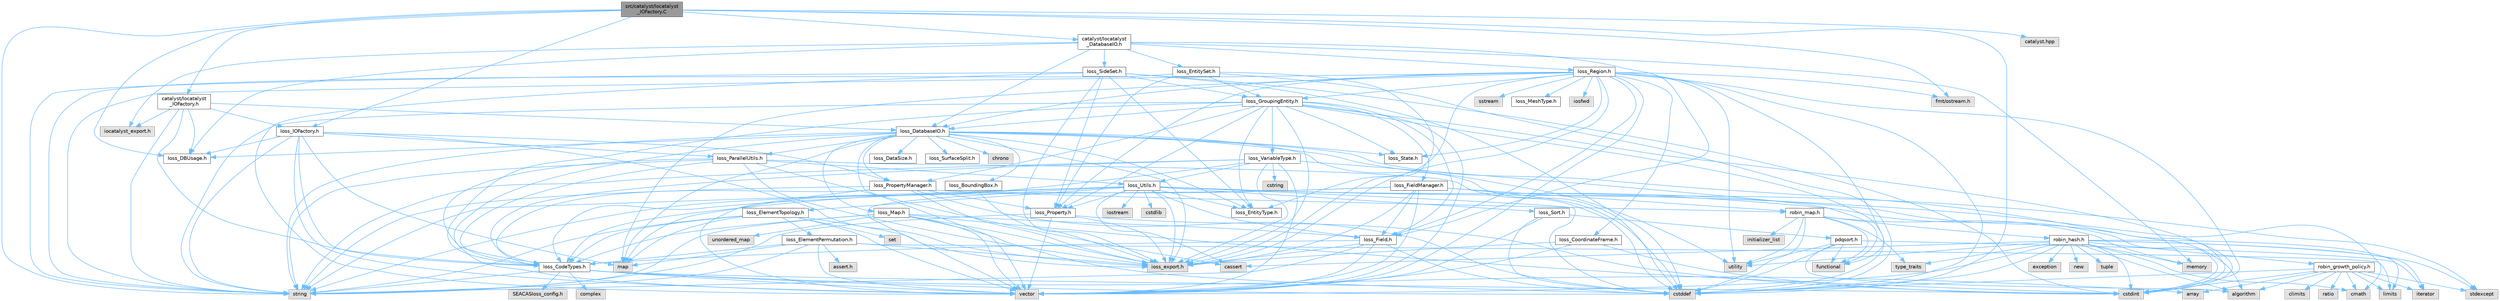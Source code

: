 digraph "src/catalyst/Iocatalyst_IOFactory.C"
{
 // INTERACTIVE_SVG=YES
 // LATEX_PDF_SIZE
  bgcolor="transparent";
  edge [fontname=Helvetica,fontsize=10,labelfontname=Helvetica,labelfontsize=10];
  node [fontname=Helvetica,fontsize=10,shape=box,height=0.2,width=0.4];
  Node1 [id="Node000001",label="src/catalyst/Iocatalyst\l_IOFactory.C",height=0.2,width=0.4,color="gray40", fillcolor="grey60", style="filled", fontcolor="black",tooltip=" "];
  Node1 -> Node2 [id="edge1_Node000001_Node000002",color="steelblue1",style="solid",tooltip=" "];
  Node2 [id="Node000002",label="Ioss_DBUsage.h",height=0.2,width=0.4,color="grey40", fillcolor="white", style="filled",URL="$Ioss__DBUsage_8h.html",tooltip=" "];
  Node1 -> Node3 [id="edge2_Node000001_Node000003",color="steelblue1",style="solid",tooltip=" "];
  Node3 [id="Node000003",label="Ioss_IOFactory.h",height=0.2,width=0.4,color="grey40", fillcolor="white", style="filled",URL="$Ioss__IOFactory_8h.html",tooltip=" "];
  Node3 -> Node4 [id="edge3_Node000003_Node000004",color="steelblue1",style="solid",tooltip=" "];
  Node4 [id="Node000004",label="ioss_export.h",height=0.2,width=0.4,color="grey60", fillcolor="#E0E0E0", style="filled",tooltip=" "];
  Node3 -> Node5 [id="edge4_Node000003_Node000005",color="steelblue1",style="solid",tooltip=" "];
  Node5 [id="Node000005",label="Ioss_CodeTypes.h",height=0.2,width=0.4,color="grey40", fillcolor="white", style="filled",URL="$Ioss__CodeTypes_8h.html",tooltip=" "];
  Node5 -> Node6 [id="edge5_Node000005_Node000006",color="steelblue1",style="solid",tooltip=" "];
  Node6 [id="Node000006",label="array",height=0.2,width=0.4,color="grey60", fillcolor="#E0E0E0", style="filled",tooltip=" "];
  Node5 -> Node7 [id="edge6_Node000005_Node000007",color="steelblue1",style="solid",tooltip=" "];
  Node7 [id="Node000007",label="cstddef",height=0.2,width=0.4,color="grey60", fillcolor="#E0E0E0", style="filled",tooltip=" "];
  Node5 -> Node8 [id="edge7_Node000005_Node000008",color="steelblue1",style="solid",tooltip=" "];
  Node8 [id="Node000008",label="cstdint",height=0.2,width=0.4,color="grey60", fillcolor="#E0E0E0", style="filled",tooltip=" "];
  Node5 -> Node9 [id="edge8_Node000005_Node000009",color="steelblue1",style="solid",tooltip=" "];
  Node9 [id="Node000009",label="string",height=0.2,width=0.4,color="grey60", fillcolor="#E0E0E0", style="filled",tooltip=" "];
  Node5 -> Node10 [id="edge9_Node000005_Node000010",color="steelblue1",style="solid",tooltip=" "];
  Node10 [id="Node000010",label="vector",height=0.2,width=0.4,color="grey60", fillcolor="#E0E0E0", style="filled",tooltip=" "];
  Node5 -> Node11 [id="edge10_Node000005_Node000011",color="steelblue1",style="solid",tooltip=" "];
  Node11 [id="Node000011",label="SEACASIoss_config.h",height=0.2,width=0.4,color="grey60", fillcolor="#E0E0E0", style="filled",tooltip=" "];
  Node5 -> Node12 [id="edge11_Node000005_Node000012",color="steelblue1",style="solid",tooltip=" "];
  Node12 [id="Node000012",label="complex",height=0.2,width=0.4,color="grey60", fillcolor="#E0E0E0", style="filled",tooltip=" "];
  Node3 -> Node9 [id="edge12_Node000003_Node000009",color="steelblue1",style="solid",tooltip=" "];
  Node3 -> Node2 [id="edge13_Node000003_Node000002",color="steelblue1",style="solid",tooltip=" "];
  Node3 -> Node13 [id="edge14_Node000003_Node000013",color="steelblue1",style="solid",tooltip=" "];
  Node13 [id="Node000013",label="Ioss_ParallelUtils.h",height=0.2,width=0.4,color="grey40", fillcolor="white", style="filled",URL="$Ioss__ParallelUtils_8h.html",tooltip=" "];
  Node13 -> Node4 [id="edge15_Node000013_Node000004",color="steelblue1",style="solid",tooltip=" "];
  Node13 -> Node5 [id="edge16_Node000013_Node000005",color="steelblue1",style="solid",tooltip=" "];
  Node13 -> Node14 [id="edge17_Node000013_Node000014",color="steelblue1",style="solid",tooltip=" "];
  Node14 [id="Node000014",label="Ioss_Utils.h",height=0.2,width=0.4,color="grey40", fillcolor="white", style="filled",URL="$Ioss__Utils_8h.html",tooltip=" "];
  Node14 -> Node4 [id="edge18_Node000014_Node000004",color="steelblue1",style="solid",tooltip=" "];
  Node14 -> Node5 [id="edge19_Node000014_Node000005",color="steelblue1",style="solid",tooltip=" "];
  Node14 -> Node15 [id="edge20_Node000014_Node000015",color="steelblue1",style="solid",tooltip=" "];
  Node15 [id="Node000015",label="Ioss_ElementTopology.h",height=0.2,width=0.4,color="grey40", fillcolor="white", style="filled",URL="$Ioss__ElementTopology_8h.html",tooltip=" "];
  Node15 -> Node4 [id="edge21_Node000015_Node000004",color="steelblue1",style="solid",tooltip=" "];
  Node15 -> Node5 [id="edge22_Node000015_Node000005",color="steelblue1",style="solid",tooltip=" "];
  Node15 -> Node16 [id="edge23_Node000015_Node000016",color="steelblue1",style="solid",tooltip=" "];
  Node16 [id="Node000016",label="Ioss_ElementPermutation.h",height=0.2,width=0.4,color="grey40", fillcolor="white", style="filled",URL="$Ioss__ElementPermutation_8h.html",tooltip=" "];
  Node16 -> Node4 [id="edge24_Node000016_Node000004",color="steelblue1",style="solid",tooltip=" "];
  Node16 -> Node5 [id="edge25_Node000016_Node000005",color="steelblue1",style="solid",tooltip=" "];
  Node16 -> Node17 [id="edge26_Node000016_Node000017",color="steelblue1",style="solid",tooltip=" "];
  Node17 [id="Node000017",label="assert.h",height=0.2,width=0.4,color="grey60", fillcolor="#E0E0E0", style="filled",tooltip=" "];
  Node16 -> Node18 [id="edge27_Node000016_Node000018",color="steelblue1",style="solid",tooltip=" "];
  Node18 [id="Node000018",label="limits",height=0.2,width=0.4,color="grey60", fillcolor="#E0E0E0", style="filled",tooltip=" "];
  Node16 -> Node19 [id="edge28_Node000016_Node000019",color="steelblue1",style="solid",tooltip=" "];
  Node19 [id="Node000019",label="map",height=0.2,width=0.4,color="grey60", fillcolor="#E0E0E0", style="filled",tooltip=" "];
  Node16 -> Node9 [id="edge29_Node000016_Node000009",color="steelblue1",style="solid",tooltip=" "];
  Node16 -> Node10 [id="edge30_Node000016_Node000010",color="steelblue1",style="solid",tooltip=" "];
  Node15 -> Node19 [id="edge31_Node000015_Node000019",color="steelblue1",style="solid",tooltip=" "];
  Node15 -> Node20 [id="edge32_Node000015_Node000020",color="steelblue1",style="solid",tooltip=" "];
  Node20 [id="Node000020",label="set",height=0.2,width=0.4,color="grey60", fillcolor="#E0E0E0", style="filled",tooltip=" "];
  Node15 -> Node9 [id="edge33_Node000015_Node000009",color="steelblue1",style="solid",tooltip=" "];
  Node15 -> Node10 [id="edge34_Node000015_Node000010",color="steelblue1",style="solid",tooltip=" "];
  Node14 -> Node21 [id="edge35_Node000014_Node000021",color="steelblue1",style="solid",tooltip=" "];
  Node21 [id="Node000021",label="Ioss_EntityType.h",height=0.2,width=0.4,color="grey40", fillcolor="white", style="filled",URL="$Ioss__EntityType_8h.html",tooltip=" "];
  Node14 -> Node22 [id="edge36_Node000014_Node000022",color="steelblue1",style="solid",tooltip=" "];
  Node22 [id="Node000022",label="Ioss_Field.h",height=0.2,width=0.4,color="grey40", fillcolor="white", style="filled",URL="$Ioss__Field_8h.html",tooltip=" "];
  Node22 -> Node4 [id="edge37_Node000022_Node000004",color="steelblue1",style="solid",tooltip=" "];
  Node22 -> Node5 [id="edge38_Node000022_Node000005",color="steelblue1",style="solid",tooltip=" "];
  Node22 -> Node7 [id="edge39_Node000022_Node000007",color="steelblue1",style="solid",tooltip=" "];
  Node22 -> Node9 [id="edge40_Node000022_Node000009",color="steelblue1",style="solid",tooltip=" "];
  Node22 -> Node10 [id="edge41_Node000022_Node000010",color="steelblue1",style="solid",tooltip=" "];
  Node14 -> Node23 [id="edge42_Node000014_Node000023",color="steelblue1",style="solid",tooltip=" "];
  Node23 [id="Node000023",label="Ioss_Property.h",height=0.2,width=0.4,color="grey40", fillcolor="white", style="filled",URL="$Ioss__Property_8h.html",tooltip=" "];
  Node23 -> Node4 [id="edge43_Node000023_Node000004",color="steelblue1",style="solid",tooltip=" "];
  Node23 -> Node8 [id="edge44_Node000023_Node000008",color="steelblue1",style="solid",tooltip=" "];
  Node23 -> Node9 [id="edge45_Node000023_Node000009",color="steelblue1",style="solid",tooltip=" "];
  Node23 -> Node10 [id="edge46_Node000023_Node000010",color="steelblue1",style="solid",tooltip=" "];
  Node14 -> Node24 [id="edge47_Node000014_Node000024",color="steelblue1",style="solid",tooltip=" "];
  Node24 [id="Node000024",label="Ioss_Sort.h",height=0.2,width=0.4,color="grey40", fillcolor="white", style="filled",URL="$Ioss__Sort_8h.html",tooltip=" "];
  Node24 -> Node25 [id="edge48_Node000024_Node000025",color="steelblue1",style="solid",tooltip=" "];
  Node25 [id="Node000025",label="pdqsort.h",height=0.2,width=0.4,color="grey40", fillcolor="white", style="filled",URL="$pdqsort_8h.html",tooltip=" "];
  Node25 -> Node26 [id="edge49_Node000025_Node000026",color="steelblue1",style="solid",tooltip=" "];
  Node26 [id="Node000026",label="algorithm",height=0.2,width=0.4,color="grey60", fillcolor="#E0E0E0", style="filled",tooltip=" "];
  Node25 -> Node7 [id="edge50_Node000025_Node000007",color="steelblue1",style="solid",tooltip=" "];
  Node25 -> Node27 [id="edge51_Node000025_Node000027",color="steelblue1",style="solid",tooltip=" "];
  Node27 [id="Node000027",label="functional",height=0.2,width=0.4,color="grey60", fillcolor="#E0E0E0", style="filled",tooltip=" "];
  Node25 -> Node28 [id="edge52_Node000025_Node000028",color="steelblue1",style="solid",tooltip=" "];
  Node28 [id="Node000028",label="iterator",height=0.2,width=0.4,color="grey60", fillcolor="#E0E0E0", style="filled",tooltip=" "];
  Node25 -> Node29 [id="edge53_Node000025_Node000029",color="steelblue1",style="solid",tooltip=" "];
  Node29 [id="Node000029",label="utility",height=0.2,width=0.4,color="grey60", fillcolor="#E0E0E0", style="filled",tooltip=" "];
  Node24 -> Node7 [id="edge54_Node000024_Node000007",color="steelblue1",style="solid",tooltip=" "];
  Node24 -> Node10 [id="edge55_Node000024_Node000010",color="steelblue1",style="solid",tooltip=" "];
  Node14 -> Node26 [id="edge56_Node000014_Node000026",color="steelblue1",style="solid",tooltip=" "];
  Node14 -> Node30 [id="edge57_Node000014_Node000030",color="steelblue1",style="solid",tooltip=" "];
  Node30 [id="Node000030",label="cassert",height=0.2,width=0.4,color="grey60", fillcolor="#E0E0E0", style="filled",tooltip=" "];
  Node14 -> Node31 [id="edge58_Node000014_Node000031",color="steelblue1",style="solid",tooltip=" "];
  Node31 [id="Node000031",label="cmath",height=0.2,width=0.4,color="grey60", fillcolor="#E0E0E0", style="filled",tooltip=" "];
  Node14 -> Node7 [id="edge59_Node000014_Node000007",color="steelblue1",style="solid",tooltip=" "];
  Node14 -> Node8 [id="edge60_Node000014_Node000008",color="steelblue1",style="solid",tooltip=" "];
  Node14 -> Node32 [id="edge61_Node000014_Node000032",color="steelblue1",style="solid",tooltip=" "];
  Node32 [id="Node000032",label="cstdlib",height=0.2,width=0.4,color="grey60", fillcolor="#E0E0E0", style="filled",tooltip=" "];
  Node14 -> Node33 [id="edge62_Node000014_Node000033",color="steelblue1",style="solid",tooltip=" "];
  Node33 [id="Node000033",label="iostream",height=0.2,width=0.4,color="grey60", fillcolor="#E0E0E0", style="filled",tooltip=" "];
  Node14 -> Node34 [id="edge63_Node000014_Node000034",color="steelblue1",style="solid",tooltip=" "];
  Node34 [id="Node000034",label="stdexcept",height=0.2,width=0.4,color="grey60", fillcolor="#E0E0E0", style="filled",tooltip=" "];
  Node14 -> Node9 [id="edge64_Node000014_Node000009",color="steelblue1",style="solid",tooltip=" "];
  Node14 -> Node10 [id="edge65_Node000014_Node000010",color="steelblue1",style="solid",tooltip=" "];
  Node13 -> Node30 [id="edge66_Node000013_Node000030",color="steelblue1",style="solid",tooltip=" "];
  Node13 -> Node7 [id="edge67_Node000013_Node000007",color="steelblue1",style="solid",tooltip=" "];
  Node13 -> Node9 [id="edge68_Node000013_Node000009",color="steelblue1",style="solid",tooltip=" "];
  Node13 -> Node10 [id="edge69_Node000013_Node000010",color="steelblue1",style="solid",tooltip=" "];
  Node3 -> Node35 [id="edge70_Node000003_Node000035",color="steelblue1",style="solid",tooltip=" "];
  Node35 [id="Node000035",label="Ioss_PropertyManager.h",height=0.2,width=0.4,color="grey40", fillcolor="white", style="filled",URL="$Ioss__PropertyManager_8h.html",tooltip=" "];
  Node35 -> Node4 [id="edge71_Node000035_Node000004",color="steelblue1",style="solid",tooltip=" "];
  Node35 -> Node5 [id="edge72_Node000035_Node000005",color="steelblue1",style="solid",tooltip=" "];
  Node35 -> Node23 [id="edge73_Node000035_Node000023",color="steelblue1",style="solid",tooltip=" "];
  Node35 -> Node7 [id="edge74_Node000035_Node000007",color="steelblue1",style="solid",tooltip=" "];
  Node35 -> Node9 [id="edge75_Node000035_Node000009",color="steelblue1",style="solid",tooltip=" "];
  Node35 -> Node10 [id="edge76_Node000035_Node000010",color="steelblue1",style="solid",tooltip=" "];
  Node35 -> Node36 [id="edge77_Node000035_Node000036",color="steelblue1",style="solid",tooltip=" "];
  Node36 [id="Node000036",label="robin_map.h",height=0.2,width=0.4,color="grey40", fillcolor="white", style="filled",URL="$robin__map_8h.html",tooltip=" "];
  Node36 -> Node7 [id="edge78_Node000036_Node000007",color="steelblue1",style="solid",tooltip=" "];
  Node36 -> Node27 [id="edge79_Node000036_Node000027",color="steelblue1",style="solid",tooltip=" "];
  Node36 -> Node37 [id="edge80_Node000036_Node000037",color="steelblue1",style="solid",tooltip=" "];
  Node37 [id="Node000037",label="initializer_list",height=0.2,width=0.4,color="grey60", fillcolor="#E0E0E0", style="filled",tooltip=" "];
  Node36 -> Node38 [id="edge81_Node000036_Node000038",color="steelblue1",style="solid",tooltip=" "];
  Node38 [id="Node000038",label="memory",height=0.2,width=0.4,color="grey60", fillcolor="#E0E0E0", style="filled",tooltip=" "];
  Node36 -> Node39 [id="edge82_Node000036_Node000039",color="steelblue1",style="solid",tooltip=" "];
  Node39 [id="Node000039",label="type_traits",height=0.2,width=0.4,color="grey60", fillcolor="#E0E0E0", style="filled",tooltip=" "];
  Node36 -> Node29 [id="edge83_Node000036_Node000029",color="steelblue1",style="solid",tooltip=" "];
  Node36 -> Node40 [id="edge84_Node000036_Node000040",color="steelblue1",style="solid",tooltip=" "];
  Node40 [id="Node000040",label="robin_hash.h",height=0.2,width=0.4,color="grey40", fillcolor="white", style="filled",URL="$robin__hash_8h.html",tooltip=" "];
  Node40 -> Node26 [id="edge85_Node000040_Node000026",color="steelblue1",style="solid",tooltip=" "];
  Node40 -> Node30 [id="edge86_Node000040_Node000030",color="steelblue1",style="solid",tooltip=" "];
  Node40 -> Node31 [id="edge87_Node000040_Node000031",color="steelblue1",style="solid",tooltip=" "];
  Node40 -> Node7 [id="edge88_Node000040_Node000007",color="steelblue1",style="solid",tooltip=" "];
  Node40 -> Node8 [id="edge89_Node000040_Node000008",color="steelblue1",style="solid",tooltip=" "];
  Node40 -> Node41 [id="edge90_Node000040_Node000041",color="steelblue1",style="solid",tooltip=" "];
  Node41 [id="Node000041",label="exception",height=0.2,width=0.4,color="grey60", fillcolor="#E0E0E0", style="filled",tooltip=" "];
  Node40 -> Node28 [id="edge91_Node000040_Node000028",color="steelblue1",style="solid",tooltip=" "];
  Node40 -> Node18 [id="edge92_Node000040_Node000018",color="steelblue1",style="solid",tooltip=" "];
  Node40 -> Node38 [id="edge93_Node000040_Node000038",color="steelblue1",style="solid",tooltip=" "];
  Node40 -> Node42 [id="edge94_Node000040_Node000042",color="steelblue1",style="solid",tooltip=" "];
  Node42 [id="Node000042",label="new",height=0.2,width=0.4,color="grey60", fillcolor="#E0E0E0", style="filled",tooltip=" "];
  Node40 -> Node34 [id="edge95_Node000040_Node000034",color="steelblue1",style="solid",tooltip=" "];
  Node40 -> Node43 [id="edge96_Node000040_Node000043",color="steelblue1",style="solid",tooltip=" "];
  Node43 [id="Node000043",label="tuple",height=0.2,width=0.4,color="grey60", fillcolor="#E0E0E0", style="filled",tooltip=" "];
  Node40 -> Node39 [id="edge97_Node000040_Node000039",color="steelblue1",style="solid",tooltip=" "];
  Node40 -> Node29 [id="edge98_Node000040_Node000029",color="steelblue1",style="solid",tooltip=" "];
  Node40 -> Node10 [id="edge99_Node000040_Node000010",color="steelblue1",style="solid",tooltip=" "];
  Node40 -> Node44 [id="edge100_Node000040_Node000044",color="steelblue1",style="solid",tooltip=" "];
  Node44 [id="Node000044",label="robin_growth_policy.h",height=0.2,width=0.4,color="grey40", fillcolor="white", style="filled",URL="$robin__growth__policy_8h.html",tooltip=" "];
  Node44 -> Node26 [id="edge101_Node000044_Node000026",color="steelblue1",style="solid",tooltip=" "];
  Node44 -> Node6 [id="edge102_Node000044_Node000006",color="steelblue1",style="solid",tooltip=" "];
  Node44 -> Node45 [id="edge103_Node000044_Node000045",color="steelblue1",style="solid",tooltip=" "];
  Node45 [id="Node000045",label="climits",height=0.2,width=0.4,color="grey60", fillcolor="#E0E0E0", style="filled",tooltip=" "];
  Node44 -> Node31 [id="edge104_Node000044_Node000031",color="steelblue1",style="solid",tooltip=" "];
  Node44 -> Node7 [id="edge105_Node000044_Node000007",color="steelblue1",style="solid",tooltip=" "];
  Node44 -> Node8 [id="edge106_Node000044_Node000008",color="steelblue1",style="solid",tooltip=" "];
  Node44 -> Node28 [id="edge107_Node000044_Node000028",color="steelblue1",style="solid",tooltip=" "];
  Node44 -> Node18 [id="edge108_Node000044_Node000018",color="steelblue1",style="solid",tooltip=" "];
  Node44 -> Node46 [id="edge109_Node000044_Node000046",color="steelblue1",style="solid",tooltip=" "];
  Node46 [id="Node000046",label="ratio",height=0.2,width=0.4,color="grey60", fillcolor="#E0E0E0", style="filled",tooltip=" "];
  Node44 -> Node34 [id="edge110_Node000044_Node000034",color="steelblue1",style="solid",tooltip=" "];
  Node3 -> Node19 [id="edge111_Node000003_Node000019",color="steelblue1",style="solid",tooltip=" "];
  Node3 -> Node10 [id="edge112_Node000003_Node000010",color="steelblue1",style="solid",tooltip=" "];
  Node1 -> Node47 [id="edge113_Node000001_Node000047",color="steelblue1",style="solid",tooltip=" "];
  Node47 [id="Node000047",label="catalyst/Iocatalyst\l_DatabaseIO.h",height=0.2,width=0.4,color="grey40", fillcolor="white", style="filled",URL="$Iocatalyst__DatabaseIO_8h.html",tooltip=" "];
  Node47 -> Node48 [id="edge114_Node000047_Node000048",color="steelblue1",style="solid",tooltip=" "];
  Node48 [id="Node000048",label="iocatalyst_export.h",height=0.2,width=0.4,color="grey60", fillcolor="#E0E0E0", style="filled",tooltip=" "];
  Node47 -> Node49 [id="edge115_Node000047_Node000049",color="steelblue1",style="solid",tooltip=" "];
  Node49 [id="Node000049",label="Ioss_EntitySet.h",height=0.2,width=0.4,color="grey40", fillcolor="white", style="filled",URL="$Ioss__EntitySet_8h.html",tooltip=" "];
  Node49 -> Node4 [id="edge116_Node000049_Node000004",color="steelblue1",style="solid",tooltip=" "];
  Node49 -> Node50 [id="edge117_Node000049_Node000050",color="steelblue1",style="solid",tooltip=" "];
  Node50 [id="Node000050",label="Ioss_GroupingEntity.h",height=0.2,width=0.4,color="grey40", fillcolor="white", style="filled",URL="$Ioss__GroupingEntity_8h.html",tooltip=" "];
  Node50 -> Node4 [id="edge118_Node000050_Node000004",color="steelblue1",style="solid",tooltip=" "];
  Node50 -> Node5 [id="edge119_Node000050_Node000005",color="steelblue1",style="solid",tooltip=" "];
  Node50 -> Node51 [id="edge120_Node000050_Node000051",color="steelblue1",style="solid",tooltip=" "];
  Node51 [id="Node000051",label="Ioss_DatabaseIO.h",height=0.2,width=0.4,color="grey40", fillcolor="white", style="filled",URL="$Ioss__DatabaseIO_8h.html",tooltip=" "];
  Node51 -> Node4 [id="edge121_Node000051_Node000004",color="steelblue1",style="solid",tooltip=" "];
  Node51 -> Node52 [id="edge122_Node000051_Node000052",color="steelblue1",style="solid",tooltip=" "];
  Node52 [id="Node000052",label="Ioss_BoundingBox.h",height=0.2,width=0.4,color="grey40", fillcolor="white", style="filled",URL="$Ioss__BoundingBox_8h.html",tooltip=" "];
  Node52 -> Node4 [id="edge123_Node000052_Node000004",color="steelblue1",style="solid",tooltip=" "];
  Node51 -> Node5 [id="edge124_Node000051_Node000005",color="steelblue1",style="solid",tooltip=" "];
  Node51 -> Node2 [id="edge125_Node000051_Node000002",color="steelblue1",style="solid",tooltip=" "];
  Node51 -> Node53 [id="edge126_Node000051_Node000053",color="steelblue1",style="solid",tooltip=" "];
  Node53 [id="Node000053",label="Ioss_DataSize.h",height=0.2,width=0.4,color="grey40", fillcolor="white", style="filled",URL="$Ioss__DataSize_8h.html",tooltip=" "];
  Node51 -> Node21 [id="edge127_Node000051_Node000021",color="steelblue1",style="solid",tooltip=" "];
  Node51 -> Node54 [id="edge128_Node000051_Node000054",color="steelblue1",style="solid",tooltip=" "];
  Node54 [id="Node000054",label="Ioss_Map.h",height=0.2,width=0.4,color="grey40", fillcolor="white", style="filled",URL="$Ioss__Map_8h.html",tooltip=" "];
  Node54 -> Node4 [id="edge129_Node000054_Node000004",color="steelblue1",style="solid",tooltip=" "];
  Node54 -> Node5 [id="edge130_Node000054_Node000005",color="steelblue1",style="solid",tooltip=" "];
  Node54 -> Node22 [id="edge131_Node000054_Node000022",color="steelblue1",style="solid",tooltip=" "];
  Node54 -> Node7 [id="edge132_Node000054_Node000007",color="steelblue1",style="solid",tooltip=" "];
  Node54 -> Node8 [id="edge133_Node000054_Node000008",color="steelblue1",style="solid",tooltip=" "];
  Node54 -> Node9 [id="edge134_Node000054_Node000009",color="steelblue1",style="solid",tooltip=" "];
  Node54 -> Node10 [id="edge135_Node000054_Node000010",color="steelblue1",style="solid",tooltip=" "];
  Node54 -> Node55 [id="edge136_Node000054_Node000055",color="steelblue1",style="solid",tooltip=" "];
  Node55 [id="Node000055",label="unordered_map",height=0.2,width=0.4,color="grey60", fillcolor="#E0E0E0", style="filled",tooltip=" "];
  Node51 -> Node13 [id="edge137_Node000051_Node000013",color="steelblue1",style="solid",tooltip=" "];
  Node51 -> Node35 [id="edge138_Node000051_Node000035",color="steelblue1",style="solid",tooltip=" "];
  Node51 -> Node56 [id="edge139_Node000051_Node000056",color="steelblue1",style="solid",tooltip=" "];
  Node56 [id="Node000056",label="Ioss_State.h",height=0.2,width=0.4,color="grey40", fillcolor="white", style="filled",URL="$Ioss__State_8h.html",tooltip=" "];
  Node51 -> Node57 [id="edge140_Node000051_Node000057",color="steelblue1",style="solid",tooltip=" "];
  Node57 [id="Node000057",label="Ioss_SurfaceSplit.h",height=0.2,width=0.4,color="grey40", fillcolor="white", style="filled",URL="$Ioss__SurfaceSplit_8h.html",tooltip=" "];
  Node51 -> Node58 [id="edge141_Node000051_Node000058",color="steelblue1",style="solid",tooltip=" "];
  Node58 [id="Node000058",label="chrono",height=0.2,width=0.4,color="grey60", fillcolor="#E0E0E0", style="filled",tooltip=" "];
  Node51 -> Node7 [id="edge142_Node000051_Node000007",color="steelblue1",style="solid",tooltip=" "];
  Node51 -> Node8 [id="edge143_Node000051_Node000008",color="steelblue1",style="solid",tooltip=" "];
  Node51 -> Node19 [id="edge144_Node000051_Node000019",color="steelblue1",style="solid",tooltip=" "];
  Node51 -> Node9 [id="edge145_Node000051_Node000009",color="steelblue1",style="solid",tooltip=" "];
  Node51 -> Node29 [id="edge146_Node000051_Node000029",color="steelblue1",style="solid",tooltip=" "];
  Node51 -> Node10 [id="edge147_Node000051_Node000010",color="steelblue1",style="solid",tooltip=" "];
  Node50 -> Node21 [id="edge148_Node000050_Node000021",color="steelblue1",style="solid",tooltip=" "];
  Node50 -> Node22 [id="edge149_Node000050_Node000022",color="steelblue1",style="solid",tooltip=" "];
  Node50 -> Node59 [id="edge150_Node000050_Node000059",color="steelblue1",style="solid",tooltip=" "];
  Node59 [id="Node000059",label="Ioss_FieldManager.h",height=0.2,width=0.4,color="grey40", fillcolor="white", style="filled",URL="$Ioss__FieldManager_8h.html",tooltip=" "];
  Node59 -> Node4 [id="edge151_Node000059_Node000004",color="steelblue1",style="solid",tooltip=" "];
  Node59 -> Node5 [id="edge152_Node000059_Node000005",color="steelblue1",style="solid",tooltip=" "];
  Node59 -> Node22 [id="edge153_Node000059_Node000022",color="steelblue1",style="solid",tooltip=" "];
  Node59 -> Node7 [id="edge154_Node000059_Node000007",color="steelblue1",style="solid",tooltip=" "];
  Node59 -> Node9 [id="edge155_Node000059_Node000009",color="steelblue1",style="solid",tooltip=" "];
  Node59 -> Node10 [id="edge156_Node000059_Node000010",color="steelblue1",style="solid",tooltip=" "];
  Node59 -> Node36 [id="edge157_Node000059_Node000036",color="steelblue1",style="solid",tooltip=" "];
  Node50 -> Node23 [id="edge158_Node000050_Node000023",color="steelblue1",style="solid",tooltip=" "];
  Node50 -> Node35 [id="edge159_Node000050_Node000035",color="steelblue1",style="solid",tooltip=" "];
  Node50 -> Node56 [id="edge160_Node000050_Node000056",color="steelblue1",style="solid",tooltip=" "];
  Node50 -> Node60 [id="edge161_Node000050_Node000060",color="steelblue1",style="solid",tooltip=" "];
  Node60 [id="Node000060",label="Ioss_VariableType.h",height=0.2,width=0.4,color="grey40", fillcolor="white", style="filled",URL="$Ioss__VariableType_8h.html",tooltip=" "];
  Node60 -> Node4 [id="edge162_Node000060_Node000004",color="steelblue1",style="solid",tooltip=" "];
  Node60 -> Node5 [id="edge163_Node000060_Node000005",color="steelblue1",style="solid",tooltip=" "];
  Node60 -> Node14 [id="edge164_Node000060_Node000014",color="steelblue1",style="solid",tooltip=" "];
  Node60 -> Node61 [id="edge165_Node000060_Node000061",color="steelblue1",style="solid",tooltip=" "];
  Node61 [id="Node000061",label="cstring",height=0.2,width=0.4,color="grey60", fillcolor="#E0E0E0", style="filled",tooltip=" "];
  Node60 -> Node27 [id="edge166_Node000060_Node000027",color="steelblue1",style="solid",tooltip=" "];
  Node60 -> Node19 [id="edge167_Node000060_Node000019",color="steelblue1",style="solid",tooltip=" "];
  Node60 -> Node9 [id="edge168_Node000060_Node000009",color="steelblue1",style="solid",tooltip=" "];
  Node60 -> Node10 [id="edge169_Node000060_Node000010",color="steelblue1",style="solid",tooltip=" "];
  Node50 -> Node7 [id="edge170_Node000050_Node000007",color="steelblue1",style="solid",tooltip=" "];
  Node50 -> Node8 [id="edge171_Node000050_Node000008",color="steelblue1",style="solid",tooltip=" "];
  Node50 -> Node9 [id="edge172_Node000050_Node000009",color="steelblue1",style="solid",tooltip=" "];
  Node50 -> Node10 [id="edge173_Node000050_Node000010",color="steelblue1",style="solid",tooltip=" "];
  Node49 -> Node23 [id="edge174_Node000049_Node000023",color="steelblue1",style="solid",tooltip=" "];
  Node49 -> Node7 [id="edge175_Node000049_Node000007",color="steelblue1",style="solid",tooltip=" "];
  Node49 -> Node9 [id="edge176_Node000049_Node000009",color="steelblue1",style="solid",tooltip=" "];
  Node47 -> Node62 [id="edge177_Node000047_Node000062",color="steelblue1",style="solid",tooltip=" "];
  Node62 [id="Node000062",label="Ioss_Region.h",height=0.2,width=0.4,color="grey40", fillcolor="white", style="filled",URL="$Ioss__Region_8h.html",tooltip=" "];
  Node62 -> Node4 [id="edge178_Node000062_Node000004",color="steelblue1",style="solid",tooltip=" "];
  Node62 -> Node63 [id="edge179_Node000062_Node000063",color="steelblue1",style="solid",tooltip=" "];
  Node63 [id="Node000063",label="Ioss_CoordinateFrame.h",height=0.2,width=0.4,color="grey40", fillcolor="white", style="filled",URL="$Ioss__CoordinateFrame_8h.html",tooltip=" "];
  Node63 -> Node4 [id="edge180_Node000063_Node000004",color="steelblue1",style="solid",tooltip=" "];
  Node63 -> Node8 [id="edge181_Node000063_Node000008",color="steelblue1",style="solid",tooltip=" "];
  Node63 -> Node10 [id="edge182_Node000063_Node000010",color="steelblue1",style="solid",tooltip=" "];
  Node62 -> Node51 [id="edge183_Node000062_Node000051",color="steelblue1",style="solid",tooltip=" "];
  Node62 -> Node21 [id="edge184_Node000062_Node000021",color="steelblue1",style="solid",tooltip=" "];
  Node62 -> Node22 [id="edge185_Node000062_Node000022",color="steelblue1",style="solid",tooltip=" "];
  Node62 -> Node50 [id="edge186_Node000062_Node000050",color="steelblue1",style="solid",tooltip=" "];
  Node62 -> Node64 [id="edge187_Node000062_Node000064",color="steelblue1",style="solid",tooltip=" "];
  Node64 [id="Node000064",label="Ioss_MeshType.h",height=0.2,width=0.4,color="grey40", fillcolor="white", style="filled",URL="$Ioss__MeshType_8h.html",tooltip=" "];
  Node62 -> Node23 [id="edge188_Node000062_Node000023",color="steelblue1",style="solid",tooltip=" "];
  Node62 -> Node56 [id="edge189_Node000062_Node000056",color="steelblue1",style="solid",tooltip=" "];
  Node62 -> Node7 [id="edge190_Node000062_Node000007",color="steelblue1",style="solid",tooltip=" "];
  Node62 -> Node8 [id="edge191_Node000062_Node000008",color="steelblue1",style="solid",tooltip=" "];
  Node62 -> Node27 [id="edge192_Node000062_Node000027",color="steelblue1",style="solid",tooltip=" "];
  Node62 -> Node65 [id="edge193_Node000062_Node000065",color="steelblue1",style="solid",tooltip=" "];
  Node65 [id="Node000065",label="iosfwd",height=0.2,width=0.4,color="grey60", fillcolor="#E0E0E0", style="filled",tooltip=" "];
  Node62 -> Node19 [id="edge194_Node000062_Node000019",color="steelblue1",style="solid",tooltip=" "];
  Node62 -> Node9 [id="edge195_Node000062_Node000009",color="steelblue1",style="solid",tooltip=" "];
  Node62 -> Node29 [id="edge196_Node000062_Node000029",color="steelblue1",style="solid",tooltip=" "];
  Node62 -> Node10 [id="edge197_Node000062_Node000010",color="steelblue1",style="solid",tooltip=" "];
  Node62 -> Node66 [id="edge198_Node000062_Node000066",color="steelblue1",style="solid",tooltip=" "];
  Node66 [id="Node000066",label="sstream",height=0.2,width=0.4,color="grey60", fillcolor="#E0E0E0", style="filled",tooltip=" "];
  Node62 -> Node67 [id="edge199_Node000062_Node000067",color="steelblue1",style="solid",tooltip=" "];
  Node67 [id="Node000067",label="fmt/ostream.h",height=0.2,width=0.4,color="grey60", fillcolor="#E0E0E0", style="filled",tooltip=" "];
  Node47 -> Node68 [id="edge200_Node000047_Node000068",color="steelblue1",style="solid",tooltip=" "];
  Node68 [id="Node000068",label="Ioss_SideSet.h",height=0.2,width=0.4,color="grey40", fillcolor="white", style="filled",URL="$Ioss__SideSet_8h.html",tooltip=" "];
  Node68 -> Node4 [id="edge201_Node000068_Node000004",color="steelblue1",style="solid",tooltip=" "];
  Node68 -> Node21 [id="edge202_Node000068_Node000021",color="steelblue1",style="solid",tooltip=" "];
  Node68 -> Node50 [id="edge203_Node000068_Node000050",color="steelblue1",style="solid",tooltip=" "];
  Node68 -> Node23 [id="edge204_Node000068_Node000023",color="steelblue1",style="solid",tooltip=" "];
  Node68 -> Node7 [id="edge205_Node000068_Node000007",color="steelblue1",style="solid",tooltip=" "];
  Node68 -> Node8 [id="edge206_Node000068_Node000008",color="steelblue1",style="solid",tooltip=" "];
  Node68 -> Node9 [id="edge207_Node000068_Node000009",color="steelblue1",style="solid",tooltip=" "];
  Node68 -> Node10 [id="edge208_Node000068_Node000010",color="steelblue1",style="solid",tooltip=" "];
  Node47 -> Node2 [id="edge209_Node000047_Node000002",color="steelblue1",style="solid",tooltip=" "];
  Node47 -> Node51 [id="edge210_Node000047_Node000051",color="steelblue1",style="solid",tooltip=" "];
  Node47 -> Node22 [id="edge211_Node000047_Node000022",color="steelblue1",style="solid",tooltip=" "];
  Node47 -> Node38 [id="edge212_Node000047_Node000038",color="steelblue1",style="solid",tooltip=" "];
  Node1 -> Node69 [id="edge213_Node000001_Node000069",color="steelblue1",style="solid",tooltip=" "];
  Node69 [id="Node000069",label="catalyst/Iocatalyst\l_IOFactory.h",height=0.2,width=0.4,color="grey40", fillcolor="white", style="filled",URL="$Iocatalyst__IOFactory_8h.html",tooltip=" "];
  Node69 -> Node48 [id="edge214_Node000069_Node000048",color="steelblue1",style="solid",tooltip=" "];
  Node69 -> Node51 [id="edge215_Node000069_Node000051",color="steelblue1",style="solid",tooltip=" "];
  Node69 -> Node5 [id="edge216_Node000069_Node000005",color="steelblue1",style="solid",tooltip=" "];
  Node69 -> Node2 [id="edge217_Node000069_Node000002",color="steelblue1",style="solid",tooltip=" "];
  Node69 -> Node3 [id="edge218_Node000069_Node000003",color="steelblue1",style="solid",tooltip=" "];
  Node69 -> Node9 [id="edge219_Node000069_Node000009",color="steelblue1",style="solid",tooltip=" "];
  Node1 -> Node7 [id="edge220_Node000001_Node000007",color="steelblue1",style="solid",tooltip=" "];
  Node1 -> Node9 [id="edge221_Node000001_Node000009",color="steelblue1",style="solid",tooltip=" "];
  Node1 -> Node70 [id="edge222_Node000001_Node000070",color="steelblue1",style="solid",tooltip=" "];
  Node70 [id="Node000070",label="catalyst.hpp",height=0.2,width=0.4,color="grey60", fillcolor="#E0E0E0", style="filled",tooltip=" "];
  Node1 -> Node67 [id="edge223_Node000001_Node000067",color="steelblue1",style="solid",tooltip=" "];
}
